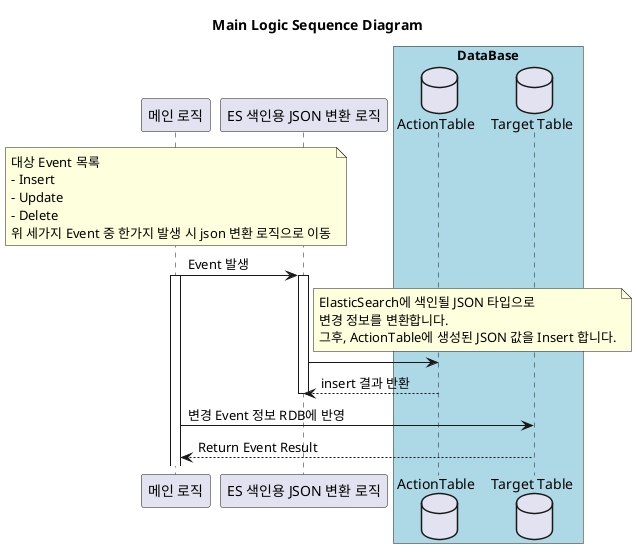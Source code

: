 @startuml

title Main Logic Sequence Diagram

participant "메인 로직" as mainLogic

participant "ES 색인용 JSON 변환 로직" as jsonLogic

box "DataBase" #LightBlue
    database "ActionTable" as ActionTable
    database "Target Table" as TargetTable
end box

note over mainLogic
    대상 Event 목록
    - Insert
    - Update
    - Delete
    위 세가지 Event 중 한가지 발생 시 json 변환 로직으로 이동
end note

mainLogic->jsonLogic: Event 발생
activate mainLogic

activate jsonLogic
note right jsonLogic: ElasticSearch에 색인될 JSON 타입으로\n변경 정보를 변환합니다.\n그후, ActionTable에 생성된 JSON 값을 Insert 합니다.
jsonLogic->ActionTable

ActionTable-->jsonLogic: insert 결과 반환
deactivate

mainLogic->TargetTable: 변경 Event 정보 RDB에 반영

TargetTable-->mainLogic: Return Event Result




@enduml
